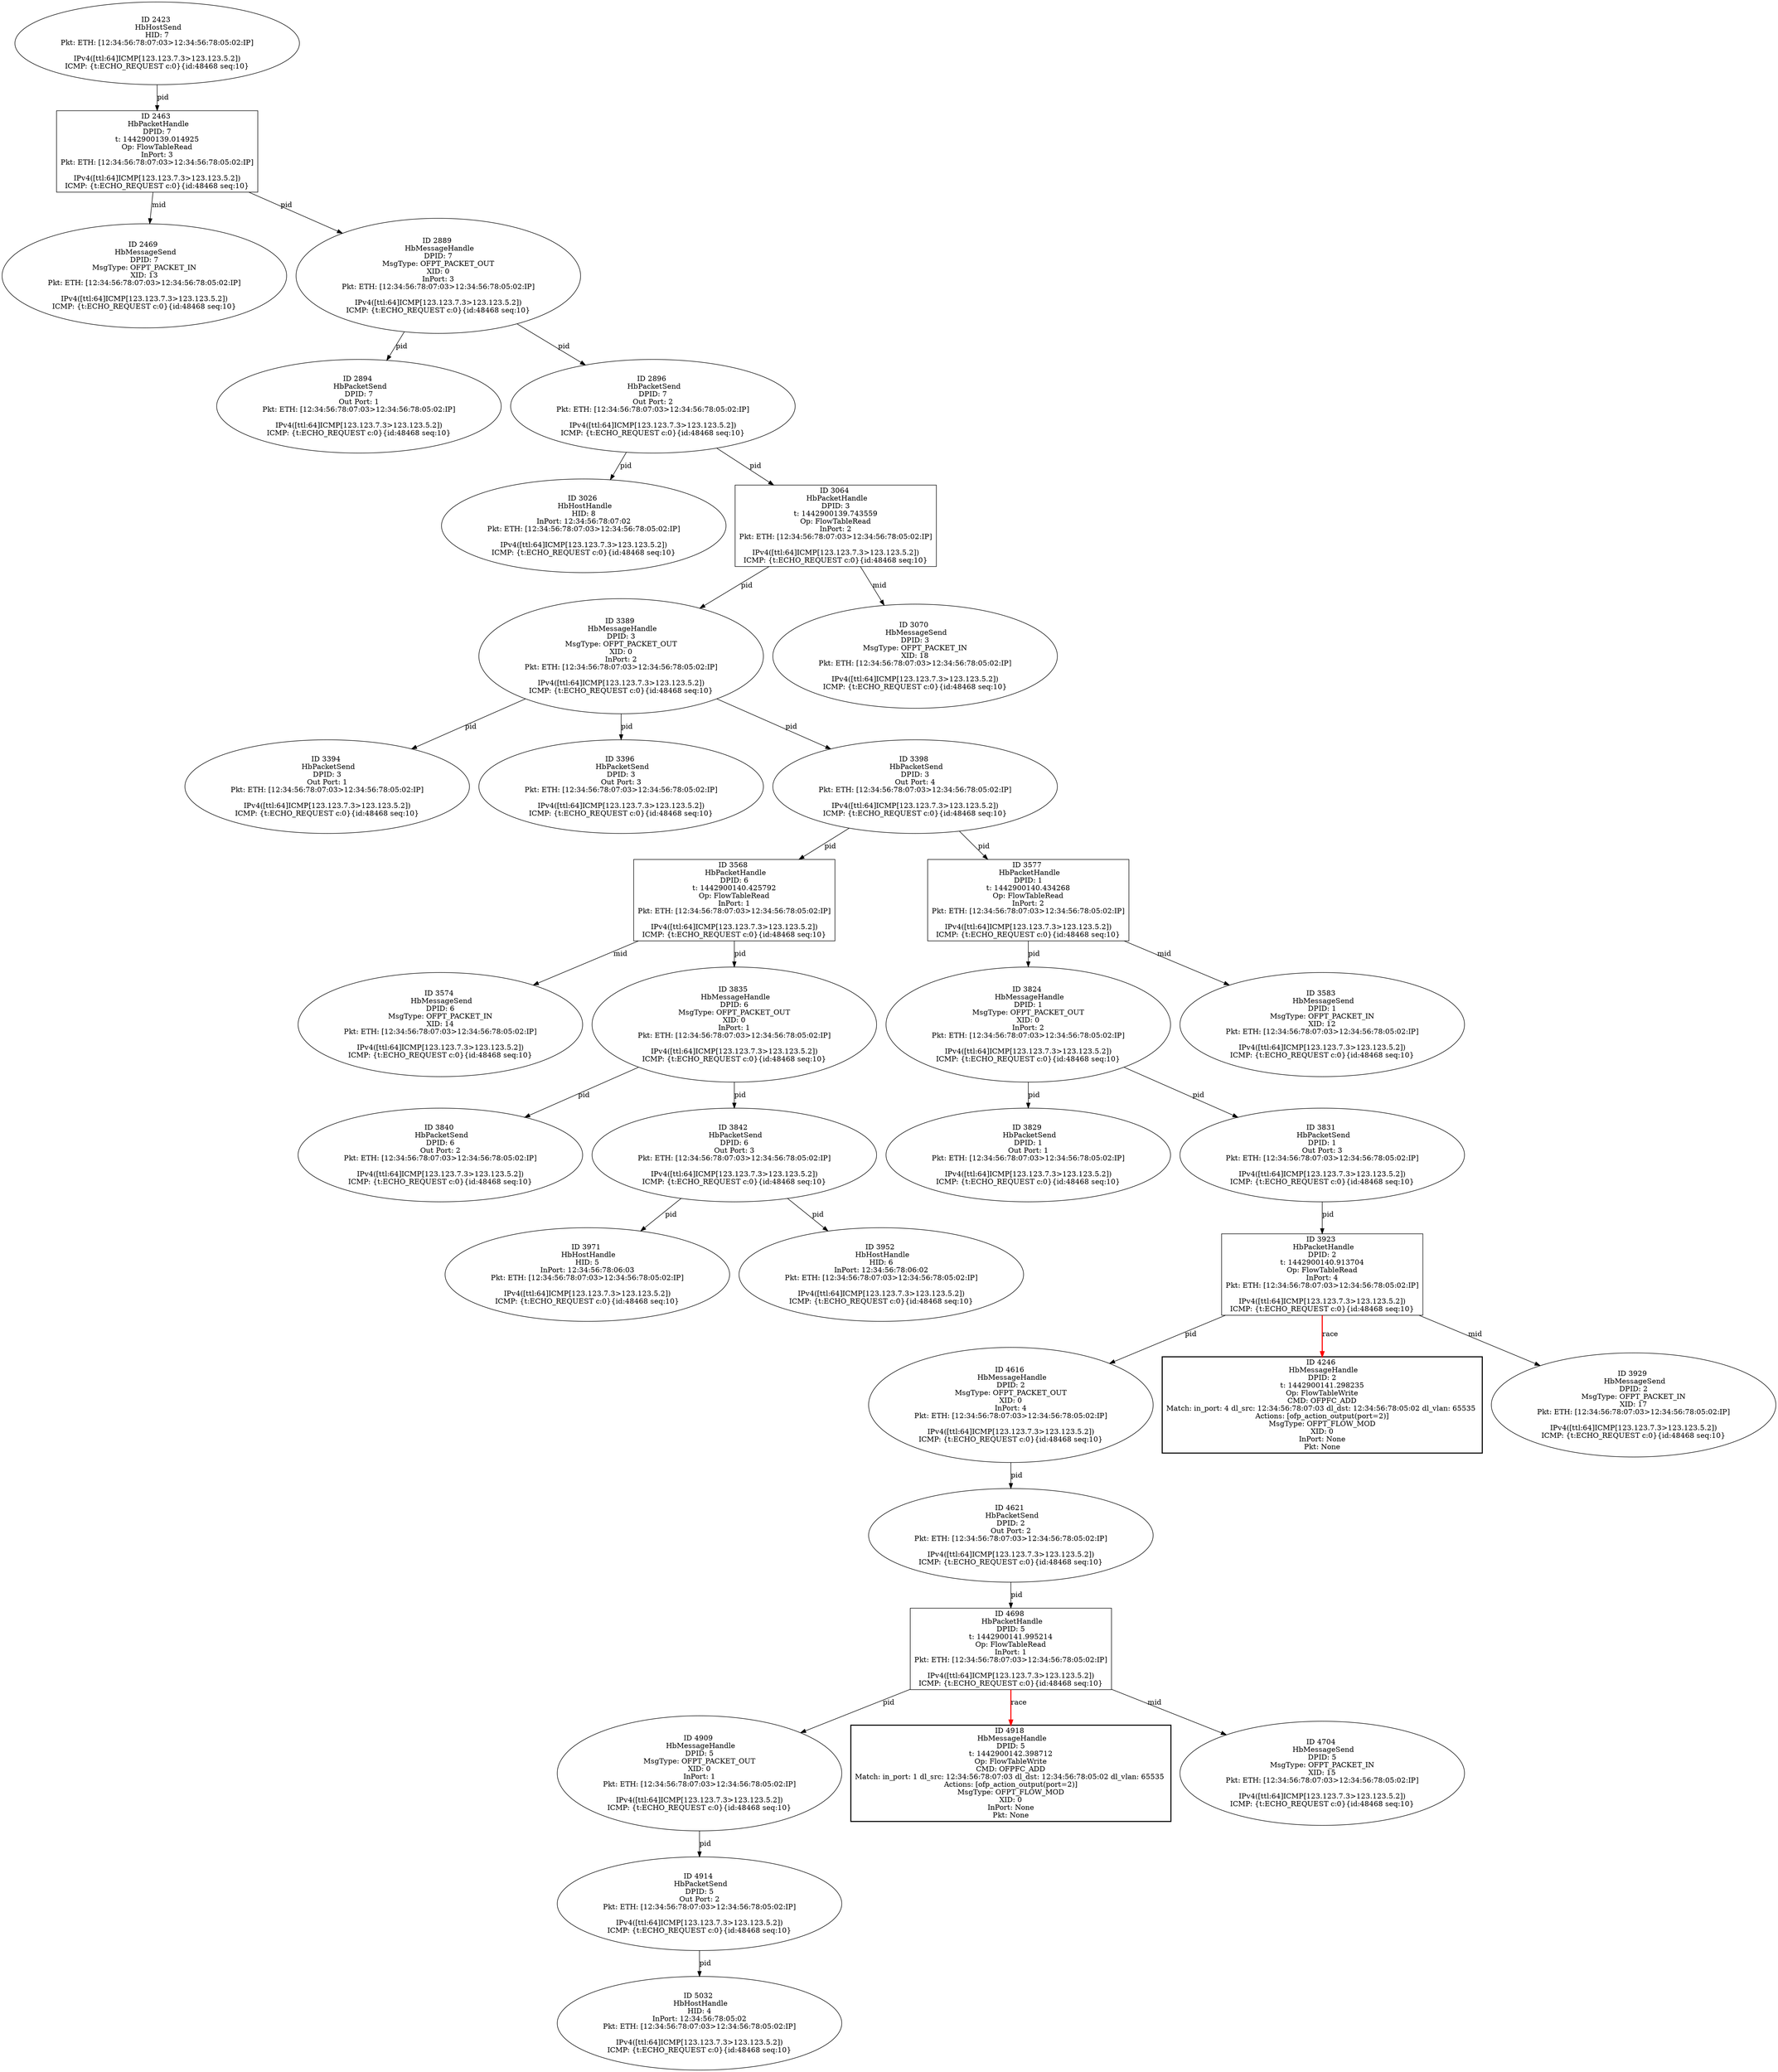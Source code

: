 strict digraph G {
3840 [shape=oval, event=<hb_events.HbPacketSend object at 0x108551710>, label="ID 3840 
 HbPacketSend
DPID: 6
Out Port: 2
Pkt: ETH: [12:34:56:78:07:03>12:34:56:78:05:02:IP]

IPv4([ttl:64]ICMP[123.123.7.3>123.123.5.2])
ICMP: {t:ECHO_REQUEST c:0}{id:48468 seq:10}"];
3842 [shape=oval, event=<hb_events.HbPacketSend object at 0x108551cd0>, label="ID 3842 
 HbPacketSend
DPID: 6
Out Port: 3
Pkt: ETH: [12:34:56:78:07:03>12:34:56:78:05:02:IP]

IPv4([ttl:64]ICMP[123.123.7.3>123.123.5.2])
ICMP: {t:ECHO_REQUEST c:0}{id:48468 seq:10}"];
3971 [shape=oval, event=<hb_events.HbHostHandle object at 0x108600c10>, label="ID 3971 
 HbHostHandle
HID: 5
InPort: 12:34:56:78:06:03
Pkt: ETH: [12:34:56:78:07:03>12:34:56:78:05:02:IP]

IPv4([ttl:64]ICMP[123.123.7.3>123.123.5.2])
ICMP: {t:ECHO_REQUEST c:0}{id:48468 seq:10}"];
4616 [shape=oval, event=<hb_events.HbMessageHandle object at 0x108981690>, label="ID 4616 
 HbMessageHandle
DPID: 2
MsgType: OFPT_PACKET_OUT
XID: 0
InPort: 4
Pkt: ETH: [12:34:56:78:07:03>12:34:56:78:05:02:IP]

IPv4([ttl:64]ICMP[123.123.7.3>123.123.5.2])
ICMP: {t:ECHO_REQUEST c:0}{id:48468 seq:10}"];
4621 [shape=oval, event=<hb_events.HbPacketSend object at 0x108981950>, label="ID 4621 
 HbPacketSend
DPID: 2
Out Port: 2
Pkt: ETH: [12:34:56:78:07:03>12:34:56:78:05:02:IP]

IPv4([ttl:64]ICMP[123.123.7.3>123.123.5.2])
ICMP: {t:ECHO_REQUEST c:0}{id:48468 seq:10}"];
4246 [shape=box, style=bold, event=<hb_events.HbMessageHandle object at 0x1087456d0>, label="ID 4246 
 HbMessageHandle
DPID: 2
t: 1442900141.298235
Op: FlowTableWrite
CMD: OFPFC_ADD
Match: in_port: 4 dl_src: 12:34:56:78:07:03 dl_dst: 12:34:56:78:05:02 dl_vlan: 65535 
Actions: [ofp_action_output(port=2)]
MsgType: OFPT_FLOW_MOD
XID: 0
InPort: None
Pkt: None"];
2463 [shape=box, event=<hb_events.HbPacketHandle object at 0x107ce9990>, label="ID 2463 
 HbPacketHandle
DPID: 7
t: 1442900139.014925
Op: FlowTableRead
InPort: 3
Pkt: ETH: [12:34:56:78:07:03>12:34:56:78:05:02:IP]

IPv4([ttl:64]ICMP[123.123.7.3>123.123.5.2])
ICMP: {t:ECHO_REQUEST c:0}{id:48468 seq:10}"];
3568 [shape=box, event=<hb_events.HbPacketHandle object at 0x108425790>, label="ID 3568 
 HbPacketHandle
DPID: 6
t: 1442900140.425792
Op: FlowTableRead
InPort: 1
Pkt: ETH: [12:34:56:78:07:03>12:34:56:78:05:02:IP]

IPv4([ttl:64]ICMP[123.123.7.3>123.123.5.2])
ICMP: {t:ECHO_REQUEST c:0}{id:48468 seq:10}"];
2469 [shape=oval, event=<hb_events.HbMessageSend object at 0x107cf5610>, label="ID 2469 
 HbMessageSend
DPID: 7
MsgType: OFPT_PACKET_IN
XID: 13
Pkt: ETH: [12:34:56:78:07:03>12:34:56:78:05:02:IP]

IPv4([ttl:64]ICMP[123.123.7.3>123.123.5.2])
ICMP: {t:ECHO_REQUEST c:0}{id:48468 seq:10}"];
5032 [shape=oval, event=<hb_events.HbHostHandle object at 0x108be59d0>, label="ID 5032 
 HbHostHandle
HID: 4
InPort: 12:34:56:78:05:02
Pkt: ETH: [12:34:56:78:07:03>12:34:56:78:05:02:IP]

IPv4([ttl:64]ICMP[123.123.7.3>123.123.5.2])
ICMP: {t:ECHO_REQUEST c:0}{id:48468 seq:10}"];
3952 [shape=oval, event=<hb_events.HbHostHandle object at 0x1085e3a10>, label="ID 3952 
 HbHostHandle
HID: 6
InPort: 12:34:56:78:06:02
Pkt: ETH: [12:34:56:78:07:03>12:34:56:78:05:02:IP]

IPv4([ttl:64]ICMP[123.123.7.3>123.123.5.2])
ICMP: {t:ECHO_REQUEST c:0}{id:48468 seq:10}"];
4909 [shape=oval, event=<hb_events.HbMessageHandle object at 0x108b1fe50>, label="ID 4909 
 HbMessageHandle
DPID: 5
MsgType: OFPT_PACKET_OUT
XID: 0
InPort: 1
Pkt: ETH: [12:34:56:78:07:03>12:34:56:78:05:02:IP]

IPv4([ttl:64]ICMP[123.123.7.3>123.123.5.2])
ICMP: {t:ECHO_REQUEST c:0}{id:48468 seq:10}"];
4914 [shape=oval, event=<hb_events.HbPacketSend object at 0x108b1f7d0>, label="ID 4914 
 HbPacketSend
DPID: 5
Out Port: 2
Pkt: ETH: [12:34:56:78:07:03>12:34:56:78:05:02:IP]

IPv4([ttl:64]ICMP[123.123.7.3>123.123.5.2])
ICMP: {t:ECHO_REQUEST c:0}{id:48468 seq:10}"];
4918 [shape=box, style=bold, event=<hb_events.HbMessageHandle object at 0x108b66d10>, label="ID 4918 
 HbMessageHandle
DPID: 5
t: 1442900142.398712
Op: FlowTableWrite
CMD: OFPFC_ADD
Match: in_port: 1 dl_src: 12:34:56:78:07:03 dl_dst: 12:34:56:78:05:02 dl_vlan: 65535 
Actions: [ofp_action_output(port=2)]
MsgType: OFPT_FLOW_MOD
XID: 0
InPort: None
Pkt: None"];
3389 [shape=oval, event=<hb_events.HbMessageHandle object at 0x108241150>, label="ID 3389 
 HbMessageHandle
DPID: 3
MsgType: OFPT_PACKET_OUT
XID: 0
InPort: 2
Pkt: ETH: [12:34:56:78:07:03>12:34:56:78:05:02:IP]

IPv4([ttl:64]ICMP[123.123.7.3>123.123.5.2])
ICMP: {t:ECHO_REQUEST c:0}{id:48468 seq:10}"];
3394 [shape=oval, event=<hb_events.HbPacketSend object at 0x1082bf110>, label="ID 3394 
 HbPacketSend
DPID: 3
Out Port: 1
Pkt: ETH: [12:34:56:78:07:03>12:34:56:78:05:02:IP]

IPv4([ttl:64]ICMP[123.123.7.3>123.123.5.2])
ICMP: {t:ECHO_REQUEST c:0}{id:48468 seq:10}"];
3396 [shape=oval, event=<hb_events.HbPacketSend object at 0x1082bf350>, label="ID 3396 
 HbPacketSend
DPID: 3
Out Port: 3
Pkt: ETH: [12:34:56:78:07:03>12:34:56:78:05:02:IP]

IPv4([ttl:64]ICMP[123.123.7.3>123.123.5.2])
ICMP: {t:ECHO_REQUEST c:0}{id:48468 seq:10}"];
3398 [shape=oval, event=<hb_events.HbPacketSend object at 0x1082bf590>, label="ID 3398 
 HbPacketSend
DPID: 3
Out Port: 4
Pkt: ETH: [12:34:56:78:07:03>12:34:56:78:05:02:IP]

IPv4([ttl:64]ICMP[123.123.7.3>123.123.5.2])
ICMP: {t:ECHO_REQUEST c:0}{id:48468 seq:10}"];
2889 [shape=oval, event=<hb_events.HbMessageHandle object at 0x108103850>, label="ID 2889 
 HbMessageHandle
DPID: 7
MsgType: OFPT_PACKET_OUT
XID: 0
InPort: 3
Pkt: ETH: [12:34:56:78:07:03>12:34:56:78:05:02:IP]

IPv4([ttl:64]ICMP[123.123.7.3>123.123.5.2])
ICMP: {t:ECHO_REQUEST c:0}{id:48468 seq:10}"];
2423 [shape=oval, event=<hb_events.HbHostSend object at 0x107cdbb10>, label="ID 2423 
 HbHostSend
HID: 7
Pkt: ETH: [12:34:56:78:07:03>12:34:56:78:05:02:IP]

IPv4([ttl:64]ICMP[123.123.7.3>123.123.5.2])
ICMP: {t:ECHO_REQUEST c:0}{id:48468 seq:10}"];
2894 [shape=oval, event=<hb_events.HbPacketSend object at 0x108103990>, label="ID 2894 
 HbPacketSend
DPID: 7
Out Port: 1
Pkt: ETH: [12:34:56:78:07:03>12:34:56:78:05:02:IP]

IPv4([ttl:64]ICMP[123.123.7.3>123.123.5.2])
ICMP: {t:ECHO_REQUEST c:0}{id:48468 seq:10}"];
2896 [shape=oval, event=<hb_events.HbPacketSend object at 0x108124cd0>, label="ID 2896 
 HbPacketSend
DPID: 7
Out Port: 2
Pkt: ETH: [12:34:56:78:07:03>12:34:56:78:05:02:IP]

IPv4([ttl:64]ICMP[123.123.7.3>123.123.5.2])
ICMP: {t:ECHO_REQUEST c:0}{id:48468 seq:10}"];
3026 [shape=oval, event=<hb_events.HbHostHandle object at 0x108185150>, label="ID 3026 
 HbHostHandle
HID: 8
InPort: 12:34:56:78:07:02
Pkt: ETH: [12:34:56:78:07:03>12:34:56:78:05:02:IP]

IPv4([ttl:64]ICMP[123.123.7.3>123.123.5.2])
ICMP: {t:ECHO_REQUEST c:0}{id:48468 seq:10}"];
3923 [shape=box, event=<hb_events.HbPacketHandle object at 0x108597090>, label="ID 3923 
 HbPacketHandle
DPID: 2
t: 1442900140.913704
Op: FlowTableRead
InPort: 4
Pkt: ETH: [12:34:56:78:07:03>12:34:56:78:05:02:IP]

IPv4([ttl:64]ICMP[123.123.7.3>123.123.5.2])
ICMP: {t:ECHO_REQUEST c:0}{id:48468 seq:10}"];
3929 [shape=oval, event=<hb_events.HbMessageSend object at 0x108597890>, label="ID 3929 
 HbMessageSend
DPID: 2
MsgType: OFPT_PACKET_IN
XID: 17
Pkt: ETH: [12:34:56:78:07:03>12:34:56:78:05:02:IP]

IPv4([ttl:64]ICMP[123.123.7.3>123.123.5.2])
ICMP: {t:ECHO_REQUEST c:0}{id:48468 seq:10}"];
4698 [shape=box, event=<hb_events.HbPacketHandle object at 0x1089daf50>, label="ID 4698 
 HbPacketHandle
DPID: 5
t: 1442900141.995214
Op: FlowTableRead
InPort: 1
Pkt: ETH: [12:34:56:78:07:03>12:34:56:78:05:02:IP]

IPv4([ttl:64]ICMP[123.123.7.3>123.123.5.2])
ICMP: {t:ECHO_REQUEST c:0}{id:48468 seq:10}"];
4704 [shape=oval, event=<hb_events.HbMessageSend object at 0x1089e06d0>, label="ID 4704 
 HbMessageSend
DPID: 5
MsgType: OFPT_PACKET_IN
XID: 15
Pkt: ETH: [12:34:56:78:07:03>12:34:56:78:05:02:IP]

IPv4([ttl:64]ICMP[123.123.7.3>123.123.5.2])
ICMP: {t:ECHO_REQUEST c:0}{id:48468 seq:10}"];
3824 [shape=oval, event=<hb_events.HbMessageHandle object at 0x10852d790>, label="ID 3824 
 HbMessageHandle
DPID: 1
MsgType: OFPT_PACKET_OUT
XID: 0
InPort: 2
Pkt: ETH: [12:34:56:78:07:03>12:34:56:78:05:02:IP]

IPv4([ttl:64]ICMP[123.123.7.3>123.123.5.2])
ICMP: {t:ECHO_REQUEST c:0}{id:48468 seq:10}"];
3829 [shape=oval, event=<hb_events.HbPacketSend object at 0x108567b50>, label="ID 3829 
 HbPacketSend
DPID: 1
Out Port: 1
Pkt: ETH: [12:34:56:78:07:03>12:34:56:78:05:02:IP]

IPv4([ttl:64]ICMP[123.123.7.3>123.123.5.2])
ICMP: {t:ECHO_REQUEST c:0}{id:48468 seq:10}"];
3574 [shape=oval, event=<hb_events.HbMessageSend object at 0x108431d90>, label="ID 3574 
 HbMessageSend
DPID: 6
MsgType: OFPT_PACKET_IN
XID: 14
Pkt: ETH: [12:34:56:78:07:03>12:34:56:78:05:02:IP]

IPv4([ttl:64]ICMP[123.123.7.3>123.123.5.2])
ICMP: {t:ECHO_REQUEST c:0}{id:48468 seq:10}"];
3831 [shape=oval, event=<hb_events.HbPacketSend object at 0x10857af90>, label="ID 3831 
 HbPacketSend
DPID: 1
Out Port: 3
Pkt: ETH: [12:34:56:78:07:03>12:34:56:78:05:02:IP]

IPv4([ttl:64]ICMP[123.123.7.3>123.123.5.2])
ICMP: {t:ECHO_REQUEST c:0}{id:48468 seq:10}"];
3064 [shape=box, event=<hb_events.HbPacketHandle object at 0x1081e02d0>, label="ID 3064 
 HbPacketHandle
DPID: 3
t: 1442900139.743559
Op: FlowTableRead
InPort: 2
Pkt: ETH: [12:34:56:78:07:03>12:34:56:78:05:02:IP]

IPv4([ttl:64]ICMP[123.123.7.3>123.123.5.2])
ICMP: {t:ECHO_REQUEST c:0}{id:48468 seq:10}"];
3577 [shape=box, event=<hb_events.HbPacketHandle object at 0x108431b90>, label="ID 3577 
 HbPacketHandle
DPID: 1
t: 1442900140.434268
Op: FlowTableRead
InPort: 2
Pkt: ETH: [12:34:56:78:07:03>12:34:56:78:05:02:IP]

IPv4([ttl:64]ICMP[123.123.7.3>123.123.5.2])
ICMP: {t:ECHO_REQUEST c:0}{id:48468 seq:10}"];
3835 [shape=oval, event=<hb_events.HbMessageHandle object at 0x1085511d0>, label="ID 3835 
 HbMessageHandle
DPID: 6
MsgType: OFPT_PACKET_OUT
XID: 0
InPort: 1
Pkt: ETH: [12:34:56:78:07:03>12:34:56:78:05:02:IP]

IPv4([ttl:64]ICMP[123.123.7.3>123.123.5.2])
ICMP: {t:ECHO_REQUEST c:0}{id:48468 seq:10}"];
3070 [shape=oval, event=<hb_events.HbMessageSend object at 0x1081f4950>, label="ID 3070 
 HbMessageSend
DPID: 3
MsgType: OFPT_PACKET_IN
XID: 18
Pkt: ETH: [12:34:56:78:07:03>12:34:56:78:05:02:IP]

IPv4([ttl:64]ICMP[123.123.7.3>123.123.5.2])
ICMP: {t:ECHO_REQUEST c:0}{id:48468 seq:10}"];
3583 [shape=oval, event=<hb_events.HbMessageSend object at 0x108438210>, label="ID 3583 
 HbMessageSend
DPID: 1
MsgType: OFPT_PACKET_IN
XID: 12
Pkt: ETH: [12:34:56:78:07:03>12:34:56:78:05:02:IP]

IPv4([ttl:64]ICMP[123.123.7.3>123.123.5.2])
ICMP: {t:ECHO_REQUEST c:0}{id:48468 seq:10}"];
3842 -> 3952  [rel=pid, label=pid];
3842 -> 3971  [rel=pid, label=pid];
4616 -> 4621  [rel=pid, label=pid];
4621 -> 4698  [rel=pid, label=pid];
3824 -> 3829  [rel=pid, label=pid];
3824 -> 3831  [rel=pid, label=pid];
2463 -> 2889  [rel=pid, label=pid];
2463 -> 2469  [rel=mid, label=mid];
3568 -> 3835  [rel=pid, label=pid];
3568 -> 3574  [rel=mid, label=mid];
4909 -> 4914  [rel=pid, label=pid];
4914 -> 5032  [rel=pid, label=pid];
3389 -> 3394  [rel=pid, label=pid];
3389 -> 3396  [rel=pid, label=pid];
3389 -> 3398  [rel=pid, label=pid];
3398 -> 3568  [rel=pid, label=pid];
3398 -> 3577  [rel=pid, label=pid];
2889 -> 2896  [rel=pid, label=pid];
2889 -> 2894  [rel=pid, label=pid];
3831 -> 3923  [rel=pid, label=pid];
2896 -> 3064  [rel=pid, label=pid];
2896 -> 3026  [rel=pid, label=pid];
3923 -> 4616  [rel=pid, label=pid];
3923 -> 3929  [rel=mid, label=mid];
3923 -> 4246  [harmful=True, color=red, style=bold, rel=race, label=race];
4698 -> 4704  [rel=mid, label=mid];
4698 -> 4909  [rel=pid, label=pid];
4698 -> 4918  [harmful=True, color=red, style=bold, rel=race, label=race];
2423 -> 2463  [rel=pid, label=pid];
3064 -> 3389  [rel=pid, label=pid];
3064 -> 3070  [rel=mid, label=mid];
3577 -> 3824  [rel=pid, label=pid];
3577 -> 3583  [rel=mid, label=mid];
3835 -> 3840  [rel=pid, label=pid];
3835 -> 3842  [rel=pid, label=pid];
}
